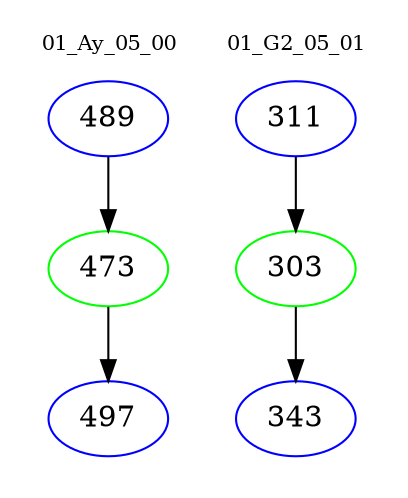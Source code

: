 digraph{
subgraph cluster_0 {
color = white
label = "01_Ay_05_00";
fontsize=10;
T0_489 [label="489", color="blue"]
T0_489 -> T0_473 [color="black"]
T0_473 [label="473", color="green"]
T0_473 -> T0_497 [color="black"]
T0_497 [label="497", color="blue"]
}
subgraph cluster_1 {
color = white
label = "01_G2_05_01";
fontsize=10;
T1_311 [label="311", color="blue"]
T1_311 -> T1_303 [color="black"]
T1_303 [label="303", color="green"]
T1_303 -> T1_343 [color="black"]
T1_343 [label="343", color="blue"]
}
}
